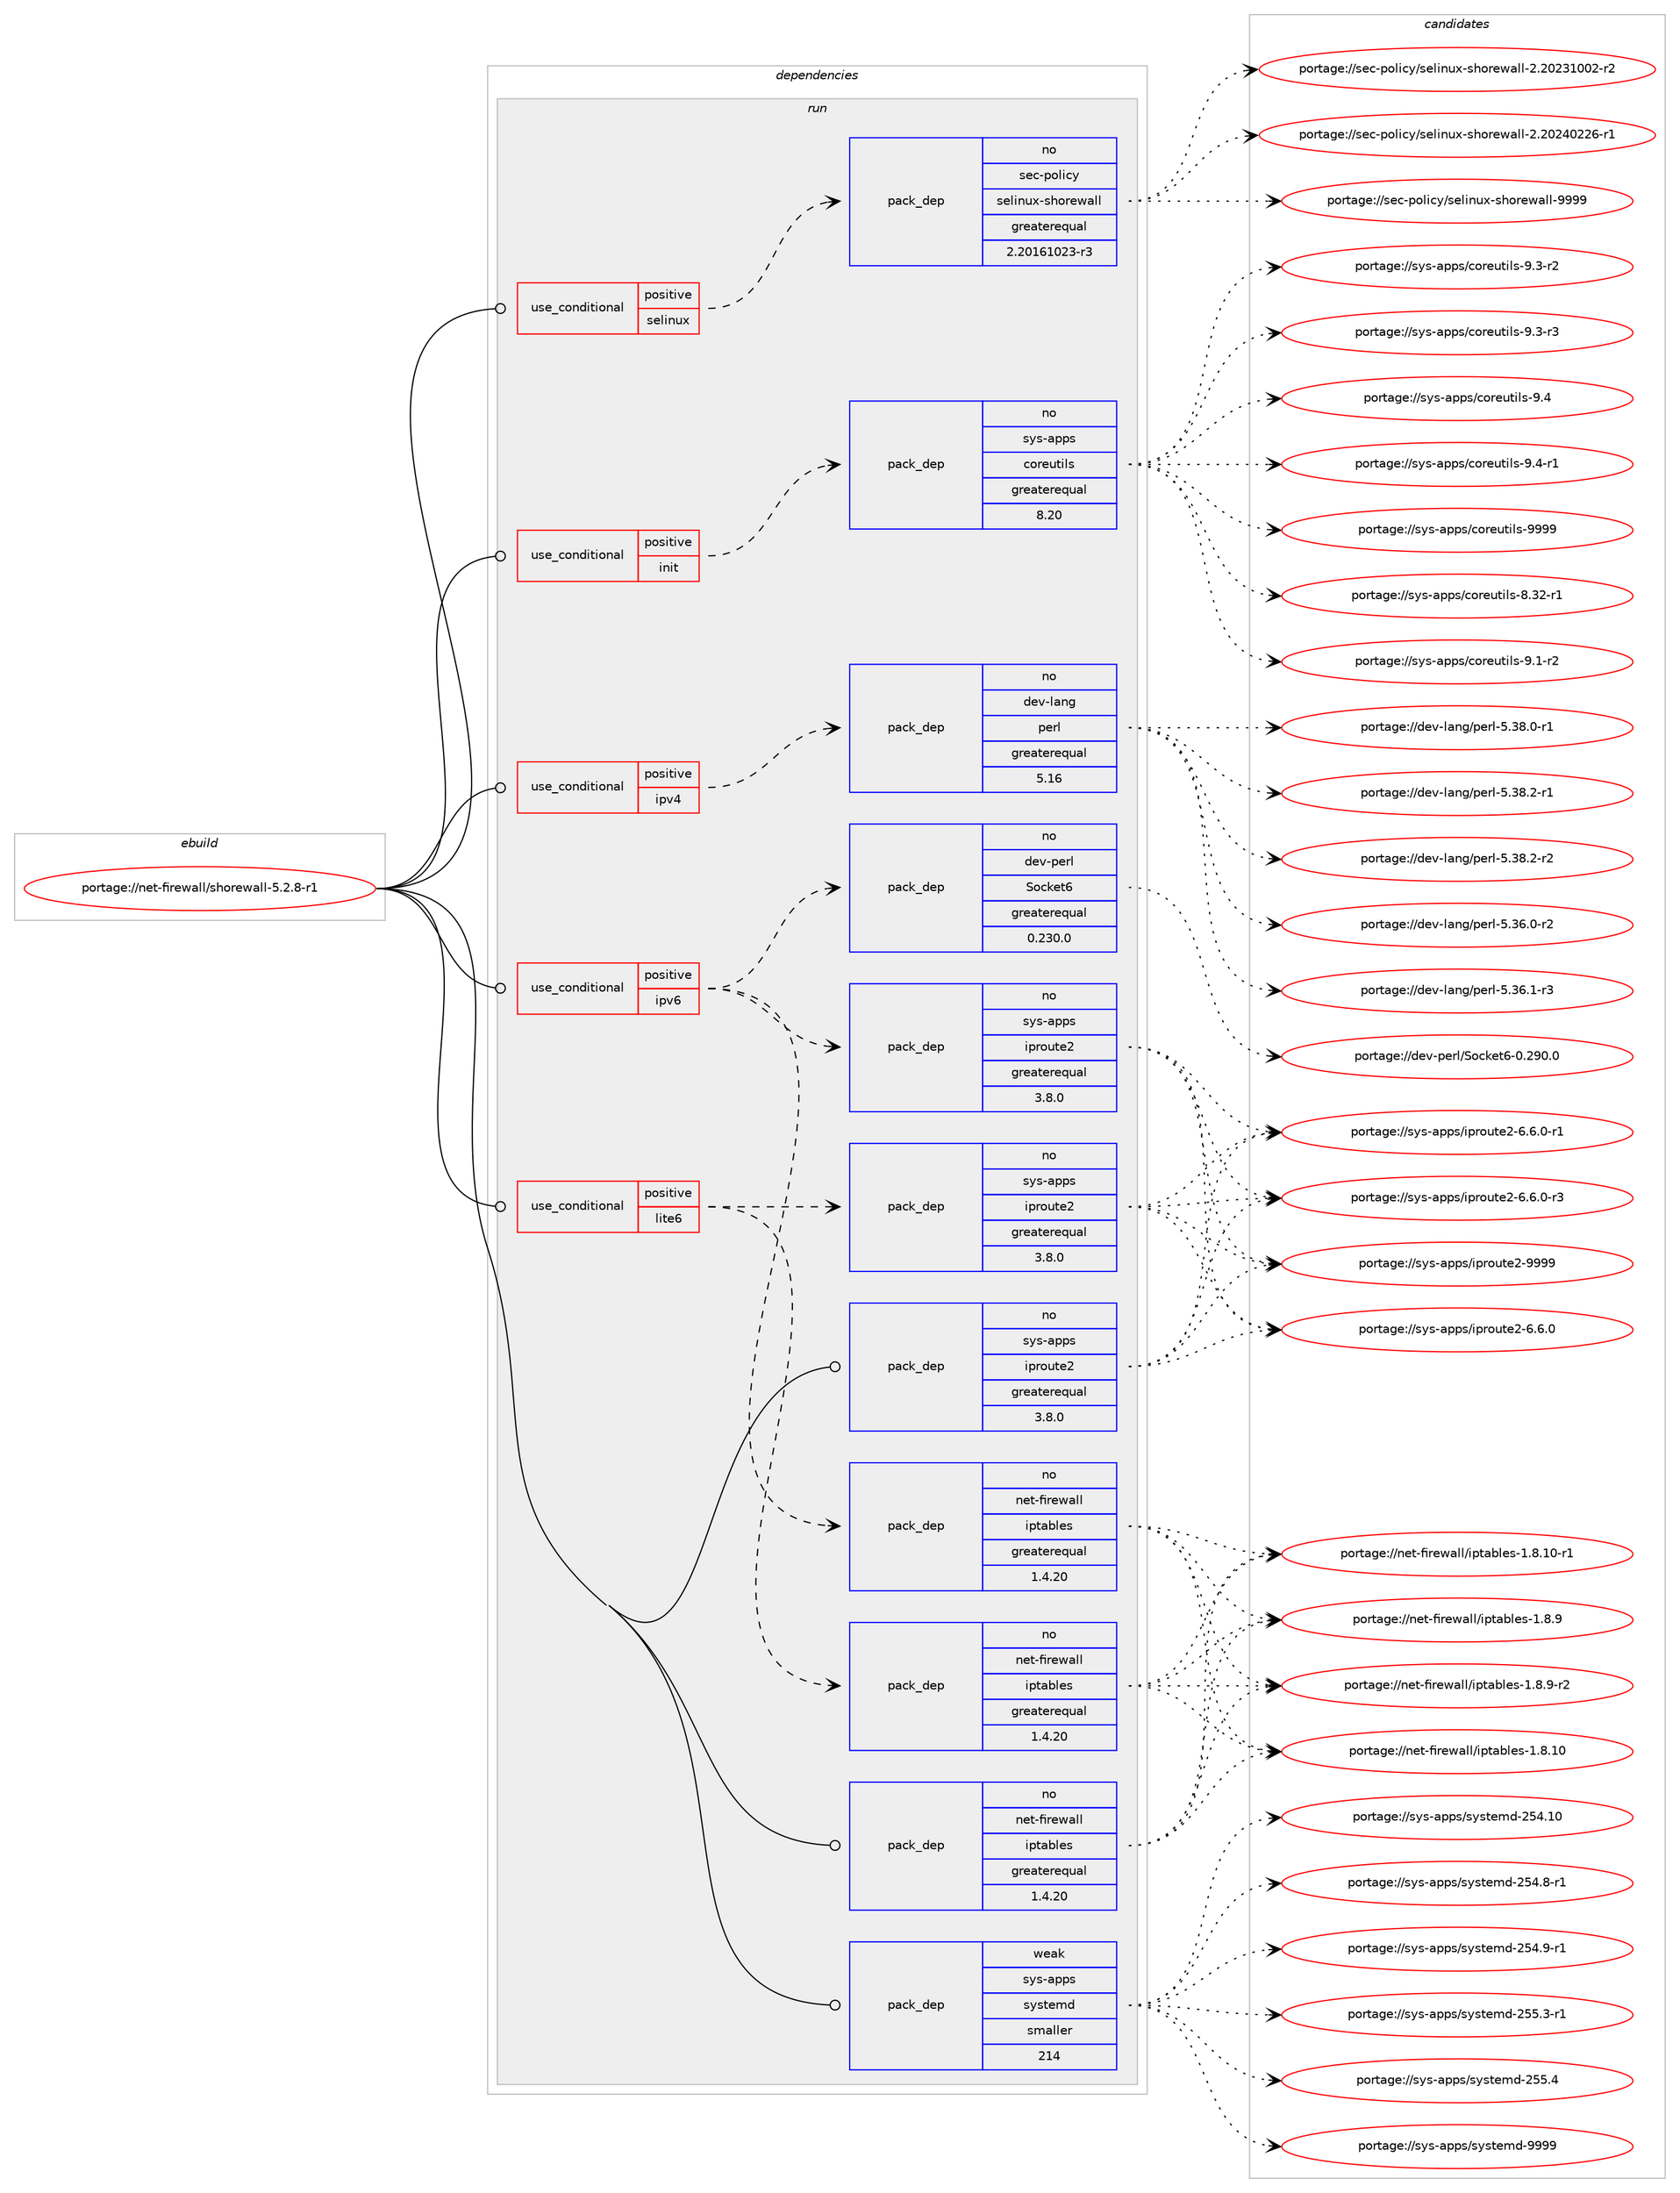 digraph prolog {

# *************
# Graph options
# *************

newrank=true;
concentrate=true;
compound=true;
graph [rankdir=LR,fontname=Helvetica,fontsize=10,ranksep=1.5];#, ranksep=2.5, nodesep=0.2];
edge  [arrowhead=vee];
node  [fontname=Helvetica,fontsize=10];

# **********
# The ebuild
# **********

subgraph cluster_leftcol {
color=gray;
rank=same;
label=<<i>ebuild</i>>;
id [label="portage://net-firewall/shorewall-5.2.8-r1", color=red, width=4, href="../net-firewall/shorewall-5.2.8-r1.svg"];
}

# ****************
# The dependencies
# ****************

subgraph cluster_midcol {
color=gray;
label=<<i>dependencies</i>>;
subgraph cluster_compile {
fillcolor="#eeeeee";
style=filled;
label=<<i>compile</i>>;
}
subgraph cluster_compileandrun {
fillcolor="#eeeeee";
style=filled;
label=<<i>compile and run</i>>;
}
subgraph cluster_run {
fillcolor="#eeeeee";
style=filled;
label=<<i>run</i>>;
subgraph cond401 {
dependency537 [label=<<TABLE BORDER="0" CELLBORDER="1" CELLSPACING="0" CELLPADDING="4"><TR><TD ROWSPAN="3" CELLPADDING="10">use_conditional</TD></TR><TR><TD>positive</TD></TR><TR><TD>init</TD></TR></TABLE>>, shape=none, color=red];
subgraph pack127 {
dependency538 [label=<<TABLE BORDER="0" CELLBORDER="1" CELLSPACING="0" CELLPADDING="4" WIDTH="220"><TR><TD ROWSPAN="6" CELLPADDING="30">pack_dep</TD></TR><TR><TD WIDTH="110">no</TD></TR><TR><TD>sys-apps</TD></TR><TR><TD>coreutils</TD></TR><TR><TD>greaterequal</TD></TR><TR><TD>8.20</TD></TR></TABLE>>, shape=none, color=blue];
}
dependency537:e -> dependency538:w [weight=20,style="dashed",arrowhead="vee"];
}
id:e -> dependency537:w [weight=20,style="solid",arrowhead="odot"];
subgraph cond402 {
dependency539 [label=<<TABLE BORDER="0" CELLBORDER="1" CELLSPACING="0" CELLPADDING="4"><TR><TD ROWSPAN="3" CELLPADDING="10">use_conditional</TD></TR><TR><TD>positive</TD></TR><TR><TD>ipv4</TD></TR></TABLE>>, shape=none, color=red];
subgraph pack128 {
dependency540 [label=<<TABLE BORDER="0" CELLBORDER="1" CELLSPACING="0" CELLPADDING="4" WIDTH="220"><TR><TD ROWSPAN="6" CELLPADDING="30">pack_dep</TD></TR><TR><TD WIDTH="110">no</TD></TR><TR><TD>dev-lang</TD></TR><TR><TD>perl</TD></TR><TR><TD>greaterequal</TD></TR><TR><TD>5.16</TD></TR></TABLE>>, shape=none, color=blue];
}
dependency539:e -> dependency540:w [weight=20,style="dashed",arrowhead="vee"];
# *** BEGIN UNKNOWN DEPENDENCY TYPE (TODO) ***
# dependency539 -> package_dependency(portage://net-firewall/shorewall-5.2.8-r1,run,no,virtual,perl-Digest-SHA,none,[,,],[],[])
# *** END UNKNOWN DEPENDENCY TYPE (TODO) ***

}
id:e -> dependency539:w [weight=20,style="solid",arrowhead="odot"];
subgraph cond403 {
dependency541 [label=<<TABLE BORDER="0" CELLBORDER="1" CELLSPACING="0" CELLPADDING="4"><TR><TD ROWSPAN="3" CELLPADDING="10">use_conditional</TD></TR><TR><TD>positive</TD></TR><TR><TD>ipv6</TD></TR></TABLE>>, shape=none, color=red];
subgraph pack129 {
dependency542 [label=<<TABLE BORDER="0" CELLBORDER="1" CELLSPACING="0" CELLPADDING="4" WIDTH="220"><TR><TD ROWSPAN="6" CELLPADDING="30">pack_dep</TD></TR><TR><TD WIDTH="110">no</TD></TR><TR><TD>dev-perl</TD></TR><TR><TD>Socket6</TD></TR><TR><TD>greaterequal</TD></TR><TR><TD>0.230.0</TD></TR></TABLE>>, shape=none, color=blue];
}
dependency541:e -> dependency542:w [weight=20,style="dashed",arrowhead="vee"];
subgraph pack130 {
dependency543 [label=<<TABLE BORDER="0" CELLBORDER="1" CELLSPACING="0" CELLPADDING="4" WIDTH="220"><TR><TD ROWSPAN="6" CELLPADDING="30">pack_dep</TD></TR><TR><TD WIDTH="110">no</TD></TR><TR><TD>net-firewall</TD></TR><TR><TD>iptables</TD></TR><TR><TD>greaterequal</TD></TR><TR><TD>1.4.20</TD></TR></TABLE>>, shape=none, color=blue];
}
dependency541:e -> dependency543:w [weight=20,style="dashed",arrowhead="vee"];
subgraph pack131 {
dependency544 [label=<<TABLE BORDER="0" CELLBORDER="1" CELLSPACING="0" CELLPADDING="4" WIDTH="220"><TR><TD ROWSPAN="6" CELLPADDING="30">pack_dep</TD></TR><TR><TD WIDTH="110">no</TD></TR><TR><TD>sys-apps</TD></TR><TR><TD>iproute2</TD></TR><TR><TD>greaterequal</TD></TR><TR><TD>3.8.0</TD></TR></TABLE>>, shape=none, color=blue];
}
dependency541:e -> dependency544:w [weight=20,style="dashed",arrowhead="vee"];
}
id:e -> dependency541:w [weight=20,style="solid",arrowhead="odot"];
subgraph cond404 {
dependency545 [label=<<TABLE BORDER="0" CELLBORDER="1" CELLSPACING="0" CELLPADDING="4"><TR><TD ROWSPAN="3" CELLPADDING="10">use_conditional</TD></TR><TR><TD>positive</TD></TR><TR><TD>lite6</TD></TR></TABLE>>, shape=none, color=red];
subgraph pack132 {
dependency546 [label=<<TABLE BORDER="0" CELLBORDER="1" CELLSPACING="0" CELLPADDING="4" WIDTH="220"><TR><TD ROWSPAN="6" CELLPADDING="30">pack_dep</TD></TR><TR><TD WIDTH="110">no</TD></TR><TR><TD>net-firewall</TD></TR><TR><TD>iptables</TD></TR><TR><TD>greaterequal</TD></TR><TR><TD>1.4.20</TD></TR></TABLE>>, shape=none, color=blue];
}
dependency545:e -> dependency546:w [weight=20,style="dashed",arrowhead="vee"];
subgraph pack133 {
dependency547 [label=<<TABLE BORDER="0" CELLBORDER="1" CELLSPACING="0" CELLPADDING="4" WIDTH="220"><TR><TD ROWSPAN="6" CELLPADDING="30">pack_dep</TD></TR><TR><TD WIDTH="110">no</TD></TR><TR><TD>sys-apps</TD></TR><TR><TD>iproute2</TD></TR><TR><TD>greaterequal</TD></TR><TR><TD>3.8.0</TD></TR></TABLE>>, shape=none, color=blue];
}
dependency545:e -> dependency547:w [weight=20,style="dashed",arrowhead="vee"];
}
id:e -> dependency545:w [weight=20,style="solid",arrowhead="odot"];
subgraph cond405 {
dependency548 [label=<<TABLE BORDER="0" CELLBORDER="1" CELLSPACING="0" CELLPADDING="4"><TR><TD ROWSPAN="3" CELLPADDING="10">use_conditional</TD></TR><TR><TD>positive</TD></TR><TR><TD>selinux</TD></TR></TABLE>>, shape=none, color=red];
subgraph pack134 {
dependency549 [label=<<TABLE BORDER="0" CELLBORDER="1" CELLSPACING="0" CELLPADDING="4" WIDTH="220"><TR><TD ROWSPAN="6" CELLPADDING="30">pack_dep</TD></TR><TR><TD WIDTH="110">no</TD></TR><TR><TD>sec-policy</TD></TR><TR><TD>selinux-shorewall</TD></TR><TR><TD>greaterequal</TD></TR><TR><TD>2.20161023-r3</TD></TR></TABLE>>, shape=none, color=blue];
}
dependency548:e -> dependency549:w [weight=20,style="dashed",arrowhead="vee"];
}
id:e -> dependency548:w [weight=20,style="solid",arrowhead="odot"];
# *** BEGIN UNKNOWN DEPENDENCY TYPE (TODO) ***
# id -> package_dependency(portage://net-firewall/shorewall-5.2.8-r1,run,no,app-alternatives,bc,none,[,,],[],[])
# *** END UNKNOWN DEPENDENCY TYPE (TODO) ***

subgraph pack135 {
dependency550 [label=<<TABLE BORDER="0" CELLBORDER="1" CELLSPACING="0" CELLPADDING="4" WIDTH="220"><TR><TD ROWSPAN="6" CELLPADDING="30">pack_dep</TD></TR><TR><TD WIDTH="110">no</TD></TR><TR><TD>net-firewall</TD></TR><TR><TD>iptables</TD></TR><TR><TD>greaterequal</TD></TR><TR><TD>1.4.20</TD></TR></TABLE>>, shape=none, color=blue];
}
id:e -> dependency550:w [weight=20,style="solid",arrowhead="odot"];
subgraph pack136 {
dependency551 [label=<<TABLE BORDER="0" CELLBORDER="1" CELLSPACING="0" CELLPADDING="4" WIDTH="220"><TR><TD ROWSPAN="6" CELLPADDING="30">pack_dep</TD></TR><TR><TD WIDTH="110">no</TD></TR><TR><TD>sys-apps</TD></TR><TR><TD>iproute2</TD></TR><TR><TD>greaterequal</TD></TR><TR><TD>3.8.0</TD></TR></TABLE>>, shape=none, color=blue];
}
id:e -> dependency551:w [weight=20,style="solid",arrowhead="odot"];
# *** BEGIN UNKNOWN DEPENDENCY TYPE (TODO) ***
# id -> package_dependency(portage://net-firewall/shorewall-5.2.8-r1,run,weak,net-firewall,shorewall-core,none,[,,],[],[])
# *** END UNKNOWN DEPENDENCY TYPE (TODO) ***

# *** BEGIN UNKNOWN DEPENDENCY TYPE (TODO) ***
# id -> package_dependency(portage://net-firewall/shorewall-5.2.8-r1,run,weak,net-firewall,shorewall-init,none,[,,],[],[])
# *** END UNKNOWN DEPENDENCY TYPE (TODO) ***

# *** BEGIN UNKNOWN DEPENDENCY TYPE (TODO) ***
# id -> package_dependency(portage://net-firewall/shorewall-5.2.8-r1,run,weak,net-firewall,shorewall-lite,none,[,,],[],[])
# *** END UNKNOWN DEPENDENCY TYPE (TODO) ***

# *** BEGIN UNKNOWN DEPENDENCY TYPE (TODO) ***
# id -> package_dependency(portage://net-firewall/shorewall-5.2.8-r1,run,weak,net-firewall,shorewall6,none,[,,],[],[])
# *** END UNKNOWN DEPENDENCY TYPE (TODO) ***

# *** BEGIN UNKNOWN DEPENDENCY TYPE (TODO) ***
# id -> package_dependency(portage://net-firewall/shorewall-5.2.8-r1,run,weak,net-firewall,shorewall6-lite,none,[,,],[],[])
# *** END UNKNOWN DEPENDENCY TYPE (TODO) ***

subgraph pack137 {
dependency552 [label=<<TABLE BORDER="0" CELLBORDER="1" CELLSPACING="0" CELLPADDING="4" WIDTH="220"><TR><TD ROWSPAN="6" CELLPADDING="30">pack_dep</TD></TR><TR><TD WIDTH="110">weak</TD></TR><TR><TD>sys-apps</TD></TR><TR><TD>systemd</TD></TR><TR><TD>smaller</TD></TR><TR><TD>214</TD></TR></TABLE>>, shape=none, color=blue];
}
id:e -> dependency552:w [weight=20,style="solid",arrowhead="odot"];
}
}

# **************
# The candidates
# **************

subgraph cluster_choices {
rank=same;
color=gray;
label=<<i>candidates</i>>;

subgraph choice127 {
color=black;
nodesep=1;
choice1151211154597112112115479911111410111711610510811545564651504511449 [label="portage://sys-apps/coreutils-8.32-r1", color=red, width=4,href="../sys-apps/coreutils-8.32-r1.svg"];
choice11512111545971121121154799111114101117116105108115455746494511450 [label="portage://sys-apps/coreutils-9.1-r2", color=red, width=4,href="../sys-apps/coreutils-9.1-r2.svg"];
choice11512111545971121121154799111114101117116105108115455746514511450 [label="portage://sys-apps/coreutils-9.3-r2", color=red, width=4,href="../sys-apps/coreutils-9.3-r2.svg"];
choice11512111545971121121154799111114101117116105108115455746514511451 [label="portage://sys-apps/coreutils-9.3-r3", color=red, width=4,href="../sys-apps/coreutils-9.3-r3.svg"];
choice1151211154597112112115479911111410111711610510811545574652 [label="portage://sys-apps/coreutils-9.4", color=red, width=4,href="../sys-apps/coreutils-9.4.svg"];
choice11512111545971121121154799111114101117116105108115455746524511449 [label="portage://sys-apps/coreutils-9.4-r1", color=red, width=4,href="../sys-apps/coreutils-9.4-r1.svg"];
choice115121115459711211211547991111141011171161051081154557575757 [label="portage://sys-apps/coreutils-9999", color=red, width=4,href="../sys-apps/coreutils-9999.svg"];
dependency538:e -> choice1151211154597112112115479911111410111711610510811545564651504511449:w [style=dotted,weight="100"];
dependency538:e -> choice11512111545971121121154799111114101117116105108115455746494511450:w [style=dotted,weight="100"];
dependency538:e -> choice11512111545971121121154799111114101117116105108115455746514511450:w [style=dotted,weight="100"];
dependency538:e -> choice11512111545971121121154799111114101117116105108115455746514511451:w [style=dotted,weight="100"];
dependency538:e -> choice1151211154597112112115479911111410111711610510811545574652:w [style=dotted,weight="100"];
dependency538:e -> choice11512111545971121121154799111114101117116105108115455746524511449:w [style=dotted,weight="100"];
dependency538:e -> choice115121115459711211211547991111141011171161051081154557575757:w [style=dotted,weight="100"];
}
subgraph choice128 {
color=black;
nodesep=1;
choice100101118451089711010347112101114108455346515446484511450 [label="portage://dev-lang/perl-5.36.0-r2", color=red, width=4,href="../dev-lang/perl-5.36.0-r2.svg"];
choice100101118451089711010347112101114108455346515446494511451 [label="portage://dev-lang/perl-5.36.1-r3", color=red, width=4,href="../dev-lang/perl-5.36.1-r3.svg"];
choice100101118451089711010347112101114108455346515646484511449 [label="portage://dev-lang/perl-5.38.0-r1", color=red, width=4,href="../dev-lang/perl-5.38.0-r1.svg"];
choice100101118451089711010347112101114108455346515646504511449 [label="portage://dev-lang/perl-5.38.2-r1", color=red, width=4,href="../dev-lang/perl-5.38.2-r1.svg"];
choice100101118451089711010347112101114108455346515646504511450 [label="portage://dev-lang/perl-5.38.2-r2", color=red, width=4,href="../dev-lang/perl-5.38.2-r2.svg"];
dependency540:e -> choice100101118451089711010347112101114108455346515446484511450:w [style=dotted,weight="100"];
dependency540:e -> choice100101118451089711010347112101114108455346515446494511451:w [style=dotted,weight="100"];
dependency540:e -> choice100101118451089711010347112101114108455346515646484511449:w [style=dotted,weight="100"];
dependency540:e -> choice100101118451089711010347112101114108455346515646504511449:w [style=dotted,weight="100"];
dependency540:e -> choice100101118451089711010347112101114108455346515646504511450:w [style=dotted,weight="100"];
}
subgraph choice129 {
color=black;
nodesep=1;
choice10010111845112101114108478311199107101116544548465057484648 [label="portage://dev-perl/Socket6-0.290.0", color=red, width=4,href="../dev-perl/Socket6-0.290.0.svg"];
dependency542:e -> choice10010111845112101114108478311199107101116544548465057484648:w [style=dotted,weight="100"];
}
subgraph choice130 {
color=black;
nodesep=1;
choice110101116451021051141011199710810847105112116979810810111545494656464948 [label="portage://net-firewall/iptables-1.8.10", color=red, width=4,href="../net-firewall/iptables-1.8.10.svg"];
choice1101011164510210511410111997108108471051121169798108101115454946564649484511449 [label="portage://net-firewall/iptables-1.8.10-r1", color=red, width=4,href="../net-firewall/iptables-1.8.10-r1.svg"];
choice1101011164510210511410111997108108471051121169798108101115454946564657 [label="portage://net-firewall/iptables-1.8.9", color=red, width=4,href="../net-firewall/iptables-1.8.9.svg"];
choice11010111645102105114101119971081084710511211697981081011154549465646574511450 [label="portage://net-firewall/iptables-1.8.9-r2", color=red, width=4,href="../net-firewall/iptables-1.8.9-r2.svg"];
dependency543:e -> choice110101116451021051141011199710810847105112116979810810111545494656464948:w [style=dotted,weight="100"];
dependency543:e -> choice1101011164510210511410111997108108471051121169798108101115454946564649484511449:w [style=dotted,weight="100"];
dependency543:e -> choice1101011164510210511410111997108108471051121169798108101115454946564657:w [style=dotted,weight="100"];
dependency543:e -> choice11010111645102105114101119971081084710511211697981081011154549465646574511450:w [style=dotted,weight="100"];
}
subgraph choice131 {
color=black;
nodesep=1;
choice11512111545971121121154710511211411111711610150455446544648 [label="portage://sys-apps/iproute2-6.6.0", color=red, width=4,href="../sys-apps/iproute2-6.6.0.svg"];
choice115121115459711211211547105112114111117116101504554465446484511449 [label="portage://sys-apps/iproute2-6.6.0-r1", color=red, width=4,href="../sys-apps/iproute2-6.6.0-r1.svg"];
choice115121115459711211211547105112114111117116101504554465446484511451 [label="portage://sys-apps/iproute2-6.6.0-r3", color=red, width=4,href="../sys-apps/iproute2-6.6.0-r3.svg"];
choice115121115459711211211547105112114111117116101504557575757 [label="portage://sys-apps/iproute2-9999", color=red, width=4,href="../sys-apps/iproute2-9999.svg"];
dependency544:e -> choice11512111545971121121154710511211411111711610150455446544648:w [style=dotted,weight="100"];
dependency544:e -> choice115121115459711211211547105112114111117116101504554465446484511449:w [style=dotted,weight="100"];
dependency544:e -> choice115121115459711211211547105112114111117116101504554465446484511451:w [style=dotted,weight="100"];
dependency544:e -> choice115121115459711211211547105112114111117116101504557575757:w [style=dotted,weight="100"];
}
subgraph choice132 {
color=black;
nodesep=1;
choice110101116451021051141011199710810847105112116979810810111545494656464948 [label="portage://net-firewall/iptables-1.8.10", color=red, width=4,href="../net-firewall/iptables-1.8.10.svg"];
choice1101011164510210511410111997108108471051121169798108101115454946564649484511449 [label="portage://net-firewall/iptables-1.8.10-r1", color=red, width=4,href="../net-firewall/iptables-1.8.10-r1.svg"];
choice1101011164510210511410111997108108471051121169798108101115454946564657 [label="portage://net-firewall/iptables-1.8.9", color=red, width=4,href="../net-firewall/iptables-1.8.9.svg"];
choice11010111645102105114101119971081084710511211697981081011154549465646574511450 [label="portage://net-firewall/iptables-1.8.9-r2", color=red, width=4,href="../net-firewall/iptables-1.8.9-r2.svg"];
dependency546:e -> choice110101116451021051141011199710810847105112116979810810111545494656464948:w [style=dotted,weight="100"];
dependency546:e -> choice1101011164510210511410111997108108471051121169798108101115454946564649484511449:w [style=dotted,weight="100"];
dependency546:e -> choice1101011164510210511410111997108108471051121169798108101115454946564657:w [style=dotted,weight="100"];
dependency546:e -> choice11010111645102105114101119971081084710511211697981081011154549465646574511450:w [style=dotted,weight="100"];
}
subgraph choice133 {
color=black;
nodesep=1;
choice11512111545971121121154710511211411111711610150455446544648 [label="portage://sys-apps/iproute2-6.6.0", color=red, width=4,href="../sys-apps/iproute2-6.6.0.svg"];
choice115121115459711211211547105112114111117116101504554465446484511449 [label="portage://sys-apps/iproute2-6.6.0-r1", color=red, width=4,href="../sys-apps/iproute2-6.6.0-r1.svg"];
choice115121115459711211211547105112114111117116101504554465446484511451 [label="portage://sys-apps/iproute2-6.6.0-r3", color=red, width=4,href="../sys-apps/iproute2-6.6.0-r3.svg"];
choice115121115459711211211547105112114111117116101504557575757 [label="portage://sys-apps/iproute2-9999", color=red, width=4,href="../sys-apps/iproute2-9999.svg"];
dependency547:e -> choice11512111545971121121154710511211411111711610150455446544648:w [style=dotted,weight="100"];
dependency547:e -> choice115121115459711211211547105112114111117116101504554465446484511449:w [style=dotted,weight="100"];
dependency547:e -> choice115121115459711211211547105112114111117116101504554465446484511451:w [style=dotted,weight="100"];
dependency547:e -> choice115121115459711211211547105112114111117116101504557575757:w [style=dotted,weight="100"];
}
subgraph choice134 {
color=black;
nodesep=1;
choice11510199451121111081059912147115101108105110117120451151041111141011199710810845504650485051494848504511450 [label="portage://sec-policy/selinux-shorewall-2.20231002-r2", color=red, width=4,href="../sec-policy/selinux-shorewall-2.20231002-r2.svg"];
choice11510199451121111081059912147115101108105110117120451151041111141011199710810845504650485052485050544511449 [label="portage://sec-policy/selinux-shorewall-2.20240226-r1", color=red, width=4,href="../sec-policy/selinux-shorewall-2.20240226-r1.svg"];
choice1151019945112111108105991214711510110810511011712045115104111114101119971081084557575757 [label="portage://sec-policy/selinux-shorewall-9999", color=red, width=4,href="../sec-policy/selinux-shorewall-9999.svg"];
dependency549:e -> choice11510199451121111081059912147115101108105110117120451151041111141011199710810845504650485051494848504511450:w [style=dotted,weight="100"];
dependency549:e -> choice11510199451121111081059912147115101108105110117120451151041111141011199710810845504650485052485050544511449:w [style=dotted,weight="100"];
dependency549:e -> choice1151019945112111108105991214711510110810511011712045115104111114101119971081084557575757:w [style=dotted,weight="100"];
}
subgraph choice135 {
color=black;
nodesep=1;
choice110101116451021051141011199710810847105112116979810810111545494656464948 [label="portage://net-firewall/iptables-1.8.10", color=red, width=4,href="../net-firewall/iptables-1.8.10.svg"];
choice1101011164510210511410111997108108471051121169798108101115454946564649484511449 [label="portage://net-firewall/iptables-1.8.10-r1", color=red, width=4,href="../net-firewall/iptables-1.8.10-r1.svg"];
choice1101011164510210511410111997108108471051121169798108101115454946564657 [label="portage://net-firewall/iptables-1.8.9", color=red, width=4,href="../net-firewall/iptables-1.8.9.svg"];
choice11010111645102105114101119971081084710511211697981081011154549465646574511450 [label="portage://net-firewall/iptables-1.8.9-r2", color=red, width=4,href="../net-firewall/iptables-1.8.9-r2.svg"];
dependency550:e -> choice110101116451021051141011199710810847105112116979810810111545494656464948:w [style=dotted,weight="100"];
dependency550:e -> choice1101011164510210511410111997108108471051121169798108101115454946564649484511449:w [style=dotted,weight="100"];
dependency550:e -> choice1101011164510210511410111997108108471051121169798108101115454946564657:w [style=dotted,weight="100"];
dependency550:e -> choice11010111645102105114101119971081084710511211697981081011154549465646574511450:w [style=dotted,weight="100"];
}
subgraph choice136 {
color=black;
nodesep=1;
choice11512111545971121121154710511211411111711610150455446544648 [label="portage://sys-apps/iproute2-6.6.0", color=red, width=4,href="../sys-apps/iproute2-6.6.0.svg"];
choice115121115459711211211547105112114111117116101504554465446484511449 [label="portage://sys-apps/iproute2-6.6.0-r1", color=red, width=4,href="../sys-apps/iproute2-6.6.0-r1.svg"];
choice115121115459711211211547105112114111117116101504554465446484511451 [label="portage://sys-apps/iproute2-6.6.0-r3", color=red, width=4,href="../sys-apps/iproute2-6.6.0-r3.svg"];
choice115121115459711211211547105112114111117116101504557575757 [label="portage://sys-apps/iproute2-9999", color=red, width=4,href="../sys-apps/iproute2-9999.svg"];
dependency551:e -> choice11512111545971121121154710511211411111711610150455446544648:w [style=dotted,weight="100"];
dependency551:e -> choice115121115459711211211547105112114111117116101504554465446484511449:w [style=dotted,weight="100"];
dependency551:e -> choice115121115459711211211547105112114111117116101504554465446484511451:w [style=dotted,weight="100"];
dependency551:e -> choice115121115459711211211547105112114111117116101504557575757:w [style=dotted,weight="100"];
}
subgraph choice137 {
color=black;
nodesep=1;
choice11512111545971121121154711512111511610110910045505352464948 [label="portage://sys-apps/systemd-254.10", color=red, width=4,href="../sys-apps/systemd-254.10.svg"];
choice1151211154597112112115471151211151161011091004550535246564511449 [label="portage://sys-apps/systemd-254.8-r1", color=red, width=4,href="../sys-apps/systemd-254.8-r1.svg"];
choice1151211154597112112115471151211151161011091004550535246574511449 [label="portage://sys-apps/systemd-254.9-r1", color=red, width=4,href="../sys-apps/systemd-254.9-r1.svg"];
choice1151211154597112112115471151211151161011091004550535346514511449 [label="portage://sys-apps/systemd-255.3-r1", color=red, width=4,href="../sys-apps/systemd-255.3-r1.svg"];
choice115121115459711211211547115121115116101109100455053534652 [label="portage://sys-apps/systemd-255.4", color=red, width=4,href="../sys-apps/systemd-255.4.svg"];
choice1151211154597112112115471151211151161011091004557575757 [label="portage://sys-apps/systemd-9999", color=red, width=4,href="../sys-apps/systemd-9999.svg"];
dependency552:e -> choice11512111545971121121154711512111511610110910045505352464948:w [style=dotted,weight="100"];
dependency552:e -> choice1151211154597112112115471151211151161011091004550535246564511449:w [style=dotted,weight="100"];
dependency552:e -> choice1151211154597112112115471151211151161011091004550535246574511449:w [style=dotted,weight="100"];
dependency552:e -> choice1151211154597112112115471151211151161011091004550535346514511449:w [style=dotted,weight="100"];
dependency552:e -> choice115121115459711211211547115121115116101109100455053534652:w [style=dotted,weight="100"];
dependency552:e -> choice1151211154597112112115471151211151161011091004557575757:w [style=dotted,weight="100"];
}
}

}
